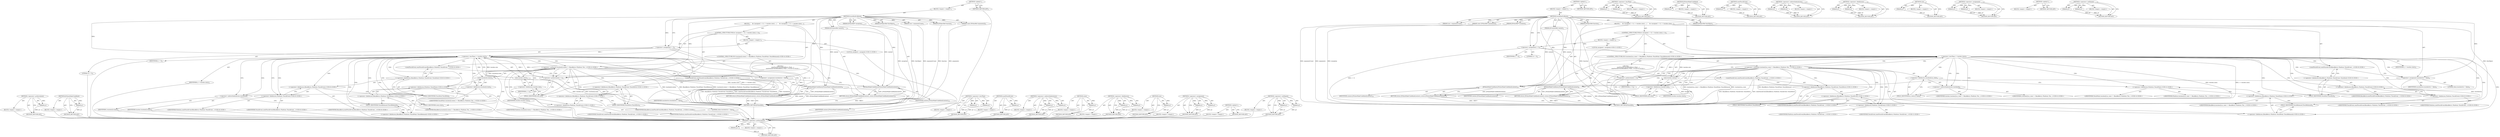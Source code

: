 digraph "&lt;operator&gt;.notEquals" {
vulnerable_128 [label=<(METHOD,&lt;operator&gt;.preIncrement)>];
vulnerable_129 [label=<(PARAM,p1)>];
vulnerable_130 [label=<(BLOCK,&lt;empty&gt;,&lt;empty&gt;)>];
vulnerable_131 [label=<(METHOD_RETURN,ANY)>];
vulnerable_6 [label=<(METHOD,&lt;global&gt;)<SUB>1</SUB>>];
vulnerable_7 [label=<(BLOCK,&lt;empty&gt;,&lt;empty&gt;)<SUB>1</SUB>>];
vulnerable_8 [label=<(METHOD,touchEndCallback)<SUB>1</SUB>>];
vulnerable_9 [label=<(PARAM,JSContextRef context)<SUB>1</SUB>>];
vulnerable_10 [label=<(PARAM,JSObjectRef function)<SUB>1</SUB>>];
vulnerable_11 [label=<(PARAM,JSObjectRef thisObject)<SUB>1</SUB>>];
vulnerable_12 [label=<(PARAM,size_t argumentCount)<SUB>1</SUB>>];
vulnerable_13 [label=<(PARAM,const JSValueRef arguments[])<SUB>1</SUB>>];
vulnerable_14 [label=<(PARAM,JSValueRef* exception)<SUB>1</SUB>>];
vulnerable_15 [label=<(BLOCK,{
     for (unsigned i = 0; i &lt; touches.size();...,{
     for (unsigned i = 0; i &lt; touches.size();...)<SUB>2</SUB>>];
vulnerable_16 [label=<(CONTROL_STRUCTURE,FOR,for (unsigned i = 0;i &lt; touches.size();++i))<SUB>3</SUB>>];
vulnerable_17 [label=<(BLOCK,&lt;empty&gt;,&lt;empty&gt;)<SUB>3</SUB>>];
vulnerable_18 [label="<(LOCAL,unsigned i: unsigned)<SUB>3</SUB>>"];
vulnerable_19 [label=<(&lt;operator&gt;.assignment,i = 0)<SUB>3</SUB>>];
vulnerable_20 [label=<(IDENTIFIER,i,i = 0)<SUB>3</SUB>>];
vulnerable_21 [label=<(LITERAL,0,i = 0)<SUB>3</SUB>>];
vulnerable_22 [label=<(&lt;operator&gt;.lessThan,i &lt; touches.size())<SUB>3</SUB>>];
vulnerable_23 [label=<(IDENTIFIER,i,i &lt; touches.size())<SUB>3</SUB>>];
vulnerable_24 [label=<(size,touches.size())<SUB>3</SUB>>];
vulnerable_25 [label=<(&lt;operator&gt;.fieldAccess,touches.size)<SUB>3</SUB>>];
vulnerable_26 [label=<(IDENTIFIER,touches,touches.size())<SUB>3</SUB>>];
vulnerable_27 [label=<(FIELD_IDENTIFIER,size,size)<SUB>3</SUB>>];
vulnerable_28 [label=<(&lt;operator&gt;.preIncrement,++i)<SUB>3</SUB>>];
vulnerable_29 [label=<(IDENTIFIER,i,++i)<SUB>3</SUB>>];
vulnerable_30 [label="<(CONTROL_STRUCTURE,IF,if (touches[i].m_state != BlackBerry::Platform::TouchPoint::TouchReleased))<SUB>4</SUB>>"];
vulnerable_31 [label="<(&lt;operator&gt;.notEquals,touches[i].m_state != BlackBerry::Platform::Tou...)<SUB>4</SUB>>"];
vulnerable_32 [label=<(&lt;operator&gt;.fieldAccess,touches[i].m_state)<SUB>4</SUB>>];
vulnerable_33 [label=<(&lt;operator&gt;.indirectIndexAccess,touches[i])<SUB>4</SUB>>];
vulnerable_34 [label="<(IDENTIFIER,touches,touches[i].m_state != BlackBerry::Platform::Tou...)<SUB>4</SUB>>"];
vulnerable_35 [label="<(IDENTIFIER,i,touches[i].m_state != BlackBerry::Platform::Tou...)<SUB>4</SUB>>"];
vulnerable_36 [label=<(FIELD_IDENTIFIER,m_state,m_state)<SUB>4</SUB>>];
vulnerable_37 [label="<(&lt;operator&gt;.fieldAccess,BlackBerry::Platform::TouchPoint::TouchReleased)<SUB>4</SUB>>"];
vulnerable_38 [label="<(&lt;operator&gt;.fieldAccess,BlackBerry::Platform::TouchPoint)<SUB>4</SUB>>"];
vulnerable_39 [label="<(IDENTIFIER,BlackBerry,touches[i].m_state != BlackBerry::Platform::Tou...)<SUB>4</SUB>>"];
vulnerable_40 [label="<(&lt;operator&gt;.fieldAccess,Platform::TouchPoint)<SUB>4</SUB>>"];
vulnerable_41 [label="<(IDENTIFIER,Platform,touches[i].m_state != BlackBerry::Platform::Tou...)<SUB>4</SUB>>"];
vulnerable_42 [label="<(IDENTIFIER,TouchPoint,touches[i].m_state != BlackBerry::Platform::Tou...)<SUB>4</SUB>>"];
vulnerable_43 [label=<(FIELD_IDENTIFIER,TouchReleased,TouchReleased)<SUB>4</SUB>>];
vulnerable_44 [label="<(BLOCK,{
             sendTouchEvent(BlackBerry::Platf...,{
             sendTouchEvent(BlackBerry::Platf...)<SUB>4</SUB>>"];
vulnerable_45 [label="<(sendTouchEvent,sendTouchEvent(BlackBerry::Platform::TouchEvent...)<SUB>5</SUB>>"];
vulnerable_46 [label="<(&lt;operator&gt;.fieldAccess,BlackBerry::Platform::TouchEvent::TouchMove)<SUB>5</SUB>>"];
vulnerable_47 [label="<(&lt;operator&gt;.fieldAccess,BlackBerry::Platform::TouchEvent)<SUB>5</SUB>>"];
vulnerable_48 [label="<(IDENTIFIER,BlackBerry,sendTouchEvent(BlackBerry::Platform::TouchEvent...)<SUB>5</SUB>>"];
vulnerable_49 [label="<(&lt;operator&gt;.fieldAccess,Platform::TouchEvent)<SUB>5</SUB>>"];
vulnerable_50 [label="<(IDENTIFIER,Platform,sendTouchEvent(BlackBerry::Platform::TouchEvent...)<SUB>5</SUB>>"];
vulnerable_51 [label="<(IDENTIFIER,TouchEvent,sendTouchEvent(BlackBerry::Platform::TouchEvent...)<SUB>5</SUB>>"];
vulnerable_52 [label=<(FIELD_IDENTIFIER,TouchMove,TouchMove)<SUB>5</SUB>>];
vulnerable_53 [label=<(RETURN,return JSValueMakeUndefined(context);,return JSValueMakeUndefined(context);)<SUB>6</SUB>>];
vulnerable_54 [label=<(JSValueMakeUndefined,JSValueMakeUndefined(context))<SUB>6</SUB>>];
vulnerable_55 [label=<(IDENTIFIER,context,JSValueMakeUndefined(context))<SUB>6</SUB>>];
vulnerable_56 [label="<(sendTouchEvent,sendTouchEvent(BlackBerry::Platform::TouchEvent...)<SUB>8</SUB>>"];
vulnerable_57 [label="<(&lt;operator&gt;.fieldAccess,BlackBerry::Platform::TouchEvent::TouchEnd)<SUB>8</SUB>>"];
vulnerable_58 [label="<(&lt;operator&gt;.fieldAccess,BlackBerry::Platform::TouchEvent)<SUB>8</SUB>>"];
vulnerable_59 [label="<(IDENTIFIER,BlackBerry,sendTouchEvent(BlackBerry::Platform::TouchEvent...)<SUB>8</SUB>>"];
vulnerable_60 [label="<(&lt;operator&gt;.fieldAccess,Platform::TouchEvent)<SUB>8</SUB>>"];
vulnerable_61 [label="<(IDENTIFIER,Platform,sendTouchEvent(BlackBerry::Platform::TouchEvent...)<SUB>8</SUB>>"];
vulnerable_62 [label="<(IDENTIFIER,TouchEvent,sendTouchEvent(BlackBerry::Platform::TouchEvent...)<SUB>8</SUB>>"];
vulnerable_63 [label=<(FIELD_IDENTIFIER,TouchEnd,TouchEnd)<SUB>8</SUB>>];
vulnerable_64 [label=<(&lt;operator&gt;.assignment,touchActive = false)<SUB>9</SUB>>];
vulnerable_65 [label=<(IDENTIFIER,touchActive,touchActive = false)<SUB>9</SUB>>];
vulnerable_66 [label=<(LITERAL,false,touchActive = false)<SUB>9</SUB>>];
vulnerable_67 [label=<(RETURN,return JSValueMakeUndefined(context);,return JSValueMakeUndefined(context);)<SUB>10</SUB>>];
vulnerable_68 [label=<(JSValueMakeUndefined,JSValueMakeUndefined(context))<SUB>10</SUB>>];
vulnerable_69 [label=<(IDENTIFIER,context,JSValueMakeUndefined(context))<SUB>10</SUB>>];
vulnerable_70 [label=<(METHOD_RETURN,JSValueRef)<SUB>1</SUB>>];
vulnerable_72 [label=<(METHOD_RETURN,ANY)<SUB>1</SUB>>];
vulnerable_114 [label=<(METHOD,&lt;operator&gt;.lessThan)>];
vulnerable_115 [label=<(PARAM,p1)>];
vulnerable_116 [label=<(PARAM,p2)>];
vulnerable_117 [label=<(BLOCK,&lt;empty&gt;,&lt;empty&gt;)>];
vulnerable_118 [label=<(METHOD_RETURN,ANY)>];
vulnerable_146 [label=<(METHOD,JSValueMakeUndefined)>];
vulnerable_147 [label=<(PARAM,p1)>];
vulnerable_148 [label=<(BLOCK,&lt;empty&gt;,&lt;empty&gt;)>];
vulnerable_149 [label=<(METHOD_RETURN,ANY)>];
vulnerable_142 [label=<(METHOD,sendTouchEvent)>];
vulnerable_143 [label=<(PARAM,p1)>];
vulnerable_144 [label=<(BLOCK,&lt;empty&gt;,&lt;empty&gt;)>];
vulnerable_145 [label=<(METHOD_RETURN,ANY)>];
vulnerable_137 [label=<(METHOD,&lt;operator&gt;.indirectIndexAccess)>];
vulnerable_138 [label=<(PARAM,p1)>];
vulnerable_139 [label=<(PARAM,p2)>];
vulnerable_140 [label=<(BLOCK,&lt;empty&gt;,&lt;empty&gt;)>];
vulnerable_141 [label=<(METHOD_RETURN,ANY)>];
vulnerable_123 [label=<(METHOD,&lt;operator&gt;.fieldAccess)>];
vulnerable_124 [label=<(PARAM,p1)>];
vulnerable_125 [label=<(PARAM,p2)>];
vulnerable_126 [label=<(BLOCK,&lt;empty&gt;,&lt;empty&gt;)>];
vulnerable_127 [label=<(METHOD_RETURN,ANY)>];
vulnerable_119 [label=<(METHOD,size)>];
vulnerable_120 [label=<(PARAM,p1)>];
vulnerable_121 [label=<(BLOCK,&lt;empty&gt;,&lt;empty&gt;)>];
vulnerable_122 [label=<(METHOD_RETURN,ANY)>];
vulnerable_109 [label=<(METHOD,&lt;operator&gt;.assignment)>];
vulnerable_110 [label=<(PARAM,p1)>];
vulnerable_111 [label=<(PARAM,p2)>];
vulnerable_112 [label=<(BLOCK,&lt;empty&gt;,&lt;empty&gt;)>];
vulnerable_113 [label=<(METHOD_RETURN,ANY)>];
vulnerable_103 [label=<(METHOD,&lt;global&gt;)<SUB>1</SUB>>];
vulnerable_104 [label=<(BLOCK,&lt;empty&gt;,&lt;empty&gt;)>];
vulnerable_105 [label=<(METHOD_RETURN,ANY)>];
vulnerable_132 [label=<(METHOD,&lt;operator&gt;.notEquals)>];
vulnerable_133 [label=<(PARAM,p1)>];
vulnerable_134 [label=<(PARAM,p2)>];
vulnerable_135 [label=<(BLOCK,&lt;empty&gt;,&lt;empty&gt;)>];
vulnerable_136 [label=<(METHOD_RETURN,ANY)>];
fixed_129 [label=<(METHOD,&lt;operator&gt;.preIncrement)>];
fixed_130 [label=<(PARAM,p1)>];
fixed_131 [label=<(BLOCK,&lt;empty&gt;,&lt;empty&gt;)>];
fixed_132 [label=<(METHOD_RETURN,ANY)>];
fixed_151 [label=<(METHOD,JSValueMakeUndefined)>];
fixed_152 [label=<(PARAM,p1)>];
fixed_153 [label=<(BLOCK,&lt;empty&gt;,&lt;empty&gt;)>];
fixed_154 [label=<(METHOD_RETURN,ANY)>];
fixed_6 [label=<(METHOD,&lt;global&gt;)<SUB>1</SUB>>];
fixed_7 [label=<(BLOCK,&lt;empty&gt;,&lt;empty&gt;)<SUB>1</SUB>>];
fixed_8 [label=<(METHOD,touchEndCallback)<SUB>1</SUB>>];
fixed_9 [label=<(PARAM,JSContextRef context)<SUB>1</SUB>>];
fixed_10 [label=<(PARAM,JSObjectRef function)<SUB>1</SUB>>];
fixed_11 [label=<(PARAM,JSObjectRef thisObject)<SUB>1</SUB>>];
fixed_12 [label=<(PARAM,size_t argumentCount)<SUB>1</SUB>>];
fixed_13 [label=<(PARAM,const JSValueRef arguments[])<SUB>1</SUB>>];
fixed_14 [label=<(PARAM,JSValueRef* exception)<SUB>1</SUB>>];
fixed_15 [label=<(BLOCK,{
     for (unsigned i = 0; i &lt; touches.size();...,{
     for (unsigned i = 0; i &lt; touches.size();...)<SUB>2</SUB>>];
fixed_16 [label=<(CONTROL_STRUCTURE,FOR,for (unsigned i = 0;i &lt; touches.size();++i))<SUB>3</SUB>>];
fixed_17 [label=<(BLOCK,&lt;empty&gt;,&lt;empty&gt;)<SUB>3</SUB>>];
fixed_18 [label="<(LOCAL,unsigned i: unsigned)<SUB>3</SUB>>"];
fixed_19 [label=<(&lt;operator&gt;.assignment,i = 0)<SUB>3</SUB>>];
fixed_20 [label=<(IDENTIFIER,i,i = 0)<SUB>3</SUB>>];
fixed_21 [label=<(LITERAL,0,i = 0)<SUB>3</SUB>>];
fixed_22 [label=<(&lt;operator&gt;.lessThan,i &lt; touches.size())<SUB>3</SUB>>];
fixed_23 [label=<(IDENTIFIER,i,i &lt; touches.size())<SUB>3</SUB>>];
fixed_24 [label=<(size,touches.size())<SUB>3</SUB>>];
fixed_25 [label=<(&lt;operator&gt;.fieldAccess,touches.size)<SUB>3</SUB>>];
fixed_26 [label=<(IDENTIFIER,touches,touches.size())<SUB>3</SUB>>];
fixed_27 [label=<(FIELD_IDENTIFIER,size,size)<SUB>3</SUB>>];
fixed_28 [label=<(&lt;operator&gt;.preIncrement,++i)<SUB>3</SUB>>];
fixed_29 [label=<(IDENTIFIER,i,++i)<SUB>3</SUB>>];
fixed_30 [label="<(CONTROL_STRUCTURE,IF,if (touches[i].state() != BlackBerry::Platform::TouchPoint::TouchReleased))<SUB>4</SUB>>"];
fixed_31 [label="<(&lt;operator&gt;.notEquals,touches[i].state() != BlackBerry::Platform::Tou...)<SUB>4</SUB>>"];
fixed_32 [label=<(state,touches[i].state())<SUB>4</SUB>>];
fixed_33 [label=<(&lt;operator&gt;.fieldAccess,touches[i].state)<SUB>4</SUB>>];
fixed_34 [label=<(&lt;operator&gt;.indirectIndexAccess,touches[i])<SUB>4</SUB>>];
fixed_35 [label=<(IDENTIFIER,touches,touches[i].state())<SUB>4</SUB>>];
fixed_36 [label=<(IDENTIFIER,i,touches[i].state())<SUB>4</SUB>>];
fixed_37 [label=<(FIELD_IDENTIFIER,state,state)<SUB>4</SUB>>];
fixed_38 [label="<(&lt;operator&gt;.fieldAccess,BlackBerry::Platform::TouchPoint::TouchReleased)<SUB>4</SUB>>"];
fixed_39 [label="<(&lt;operator&gt;.fieldAccess,BlackBerry::Platform::TouchPoint)<SUB>4</SUB>>"];
fixed_40 [label="<(IDENTIFIER,BlackBerry,touches[i].state() != BlackBerry::Platform::Tou...)<SUB>4</SUB>>"];
fixed_41 [label="<(&lt;operator&gt;.fieldAccess,Platform::TouchPoint)<SUB>4</SUB>>"];
fixed_42 [label="<(IDENTIFIER,Platform,touches[i].state() != BlackBerry::Platform::Tou...)<SUB>4</SUB>>"];
fixed_43 [label="<(IDENTIFIER,TouchPoint,touches[i].state() != BlackBerry::Platform::Tou...)<SUB>4</SUB>>"];
fixed_44 [label=<(FIELD_IDENTIFIER,TouchReleased,TouchReleased)<SUB>4</SUB>>];
fixed_45 [label="<(BLOCK,{
             sendTouchEvent(BlackBerry::Platf...,{
             sendTouchEvent(BlackBerry::Platf...)<SUB>4</SUB>>"];
fixed_46 [label="<(sendTouchEvent,sendTouchEvent(BlackBerry::Platform::TouchEvent...)<SUB>5</SUB>>"];
fixed_47 [label="<(&lt;operator&gt;.fieldAccess,BlackBerry::Platform::TouchEvent::TouchMove)<SUB>5</SUB>>"];
fixed_48 [label="<(&lt;operator&gt;.fieldAccess,BlackBerry::Platform::TouchEvent)<SUB>5</SUB>>"];
fixed_49 [label="<(IDENTIFIER,BlackBerry,sendTouchEvent(BlackBerry::Platform::TouchEvent...)<SUB>5</SUB>>"];
fixed_50 [label="<(&lt;operator&gt;.fieldAccess,Platform::TouchEvent)<SUB>5</SUB>>"];
fixed_51 [label="<(IDENTIFIER,Platform,sendTouchEvent(BlackBerry::Platform::TouchEvent...)<SUB>5</SUB>>"];
fixed_52 [label="<(IDENTIFIER,TouchEvent,sendTouchEvent(BlackBerry::Platform::TouchEvent...)<SUB>5</SUB>>"];
fixed_53 [label=<(FIELD_IDENTIFIER,TouchMove,TouchMove)<SUB>5</SUB>>];
fixed_54 [label=<(RETURN,return JSValueMakeUndefined(context);,return JSValueMakeUndefined(context);)<SUB>6</SUB>>];
fixed_55 [label=<(JSValueMakeUndefined,JSValueMakeUndefined(context))<SUB>6</SUB>>];
fixed_56 [label=<(IDENTIFIER,context,JSValueMakeUndefined(context))<SUB>6</SUB>>];
fixed_57 [label="<(sendTouchEvent,sendTouchEvent(BlackBerry::Platform::TouchEvent...)<SUB>8</SUB>>"];
fixed_58 [label="<(&lt;operator&gt;.fieldAccess,BlackBerry::Platform::TouchEvent::TouchEnd)<SUB>8</SUB>>"];
fixed_59 [label="<(&lt;operator&gt;.fieldAccess,BlackBerry::Platform::TouchEvent)<SUB>8</SUB>>"];
fixed_60 [label="<(IDENTIFIER,BlackBerry,sendTouchEvent(BlackBerry::Platform::TouchEvent...)<SUB>8</SUB>>"];
fixed_61 [label="<(&lt;operator&gt;.fieldAccess,Platform::TouchEvent)<SUB>8</SUB>>"];
fixed_62 [label="<(IDENTIFIER,Platform,sendTouchEvent(BlackBerry::Platform::TouchEvent...)<SUB>8</SUB>>"];
fixed_63 [label="<(IDENTIFIER,TouchEvent,sendTouchEvent(BlackBerry::Platform::TouchEvent...)<SUB>8</SUB>>"];
fixed_64 [label=<(FIELD_IDENTIFIER,TouchEnd,TouchEnd)<SUB>8</SUB>>];
fixed_65 [label=<(&lt;operator&gt;.assignment,touchActive = false)<SUB>9</SUB>>];
fixed_66 [label=<(IDENTIFIER,touchActive,touchActive = false)<SUB>9</SUB>>];
fixed_67 [label=<(LITERAL,false,touchActive = false)<SUB>9</SUB>>];
fixed_68 [label=<(RETURN,return JSValueMakeUndefined(context);,return JSValueMakeUndefined(context);)<SUB>10</SUB>>];
fixed_69 [label=<(JSValueMakeUndefined,JSValueMakeUndefined(context))<SUB>10</SUB>>];
fixed_70 [label=<(IDENTIFIER,context,JSValueMakeUndefined(context))<SUB>10</SUB>>];
fixed_71 [label=<(METHOD_RETURN,JSValueRef)<SUB>1</SUB>>];
fixed_73 [label=<(METHOD_RETURN,ANY)<SUB>1</SUB>>];
fixed_115 [label=<(METHOD,&lt;operator&gt;.lessThan)>];
fixed_116 [label=<(PARAM,p1)>];
fixed_117 [label=<(PARAM,p2)>];
fixed_118 [label=<(BLOCK,&lt;empty&gt;,&lt;empty&gt;)>];
fixed_119 [label=<(METHOD_RETURN,ANY)>];
fixed_147 [label=<(METHOD,sendTouchEvent)>];
fixed_148 [label=<(PARAM,p1)>];
fixed_149 [label=<(BLOCK,&lt;empty&gt;,&lt;empty&gt;)>];
fixed_150 [label=<(METHOD_RETURN,ANY)>];
fixed_142 [label=<(METHOD,&lt;operator&gt;.indirectIndexAccess)>];
fixed_143 [label=<(PARAM,p1)>];
fixed_144 [label=<(PARAM,p2)>];
fixed_145 [label=<(BLOCK,&lt;empty&gt;,&lt;empty&gt;)>];
fixed_146 [label=<(METHOD_RETURN,ANY)>];
fixed_138 [label=<(METHOD,state)>];
fixed_139 [label=<(PARAM,p1)>];
fixed_140 [label=<(BLOCK,&lt;empty&gt;,&lt;empty&gt;)>];
fixed_141 [label=<(METHOD_RETURN,ANY)>];
fixed_124 [label=<(METHOD,&lt;operator&gt;.fieldAccess)>];
fixed_125 [label=<(PARAM,p1)>];
fixed_126 [label=<(PARAM,p2)>];
fixed_127 [label=<(BLOCK,&lt;empty&gt;,&lt;empty&gt;)>];
fixed_128 [label=<(METHOD_RETURN,ANY)>];
fixed_120 [label=<(METHOD,size)>];
fixed_121 [label=<(PARAM,p1)>];
fixed_122 [label=<(BLOCK,&lt;empty&gt;,&lt;empty&gt;)>];
fixed_123 [label=<(METHOD_RETURN,ANY)>];
fixed_110 [label=<(METHOD,&lt;operator&gt;.assignment)>];
fixed_111 [label=<(PARAM,p1)>];
fixed_112 [label=<(PARAM,p2)>];
fixed_113 [label=<(BLOCK,&lt;empty&gt;,&lt;empty&gt;)>];
fixed_114 [label=<(METHOD_RETURN,ANY)>];
fixed_104 [label=<(METHOD,&lt;global&gt;)<SUB>1</SUB>>];
fixed_105 [label=<(BLOCK,&lt;empty&gt;,&lt;empty&gt;)>];
fixed_106 [label=<(METHOD_RETURN,ANY)>];
fixed_133 [label=<(METHOD,&lt;operator&gt;.notEquals)>];
fixed_134 [label=<(PARAM,p1)>];
fixed_135 [label=<(PARAM,p2)>];
fixed_136 [label=<(BLOCK,&lt;empty&gt;,&lt;empty&gt;)>];
fixed_137 [label=<(METHOD_RETURN,ANY)>];
vulnerable_128 -> vulnerable_129  [key=0, label="AST: "];
vulnerable_128 -> vulnerable_129  [key=1, label="DDG: "];
vulnerable_128 -> vulnerable_130  [key=0, label="AST: "];
vulnerable_128 -> vulnerable_131  [key=0, label="AST: "];
vulnerable_128 -> vulnerable_131  [key=1, label="CFG: "];
vulnerable_129 -> vulnerable_131  [key=0, label="DDG: p1"];
vulnerable_6 -> vulnerable_7  [key=0, label="AST: "];
vulnerable_6 -> vulnerable_72  [key=0, label="AST: "];
vulnerable_6 -> vulnerable_72  [key=1, label="CFG: "];
vulnerable_7 -> vulnerable_8  [key=0, label="AST: "];
vulnerable_8 -> vulnerable_9  [key=0, label="AST: "];
vulnerable_8 -> vulnerable_9  [key=1, label="DDG: "];
vulnerable_8 -> vulnerable_10  [key=0, label="AST: "];
vulnerable_8 -> vulnerable_10  [key=1, label="DDG: "];
vulnerable_8 -> vulnerable_11  [key=0, label="AST: "];
vulnerable_8 -> vulnerable_11  [key=1, label="DDG: "];
vulnerable_8 -> vulnerable_12  [key=0, label="AST: "];
vulnerable_8 -> vulnerable_12  [key=1, label="DDG: "];
vulnerable_8 -> vulnerable_13  [key=0, label="AST: "];
vulnerable_8 -> vulnerable_13  [key=1, label="DDG: "];
vulnerable_8 -> vulnerable_14  [key=0, label="AST: "];
vulnerable_8 -> vulnerable_14  [key=1, label="DDG: "];
vulnerable_8 -> vulnerable_15  [key=0, label="AST: "];
vulnerable_8 -> vulnerable_70  [key=0, label="AST: "];
vulnerable_8 -> vulnerable_19  [key=0, label="CFG: "];
vulnerable_8 -> vulnerable_19  [key=1, label="DDG: "];
vulnerable_8 -> vulnerable_64  [key=0, label="DDG: "];
vulnerable_8 -> vulnerable_22  [key=0, label="DDG: "];
vulnerable_8 -> vulnerable_28  [key=0, label="DDG: "];
vulnerable_8 -> vulnerable_68  [key=0, label="DDG: "];
vulnerable_8 -> vulnerable_54  [key=0, label="DDG: "];
vulnerable_9 -> vulnerable_68  [key=0, label="DDG: context"];
vulnerable_9 -> vulnerable_54  [key=0, label="DDG: context"];
vulnerable_10 -> vulnerable_70  [key=0, label="DDG: function"];
vulnerable_11 -> vulnerable_70  [key=0, label="DDG: thisObject"];
vulnerable_12 -> vulnerable_70  [key=0, label="DDG: argumentCount"];
vulnerable_13 -> vulnerable_70  [key=0, label="DDG: arguments"];
vulnerable_14 -> vulnerable_70  [key=0, label="DDG: exception"];
vulnerable_15 -> vulnerable_16  [key=0, label="AST: "];
vulnerable_15 -> vulnerable_56  [key=0, label="AST: "];
vulnerable_15 -> vulnerable_64  [key=0, label="AST: "];
vulnerable_15 -> vulnerable_67  [key=0, label="AST: "];
vulnerable_16 -> vulnerable_17  [key=0, label="AST: "];
vulnerable_16 -> vulnerable_22  [key=0, label="AST: "];
vulnerable_16 -> vulnerable_28  [key=0, label="AST: "];
vulnerable_16 -> vulnerable_30  [key=0, label="AST: "];
vulnerable_17 -> vulnerable_18  [key=0, label="AST: "];
vulnerable_17 -> vulnerable_19  [key=0, label="AST: "];
vulnerable_19 -> vulnerable_20  [key=0, label="AST: "];
vulnerable_19 -> vulnerable_21  [key=0, label="AST: "];
vulnerable_19 -> vulnerable_27  [key=0, label="CFG: "];
vulnerable_19 -> vulnerable_70  [key=0, label="DDG: i = 0"];
vulnerable_19 -> vulnerable_22  [key=0, label="DDG: i"];
vulnerable_22 -> vulnerable_23  [key=0, label="AST: "];
vulnerable_22 -> vulnerable_24  [key=0, label="AST: "];
vulnerable_22 -> vulnerable_33  [key=0, label="CFG: "];
vulnerable_22 -> vulnerable_33  [key=1, label="CDG: "];
vulnerable_22 -> vulnerable_60  [key=0, label="CFG: "];
vulnerable_22 -> vulnerable_60  [key=1, label="CDG: "];
vulnerable_22 -> vulnerable_70  [key=0, label="DDG: i"];
vulnerable_22 -> vulnerable_70  [key=1, label="DDG: touches.size()"];
vulnerable_22 -> vulnerable_70  [key=2, label="DDG: i &lt; touches.size()"];
vulnerable_22 -> vulnerable_28  [key=0, label="DDG: i"];
vulnerable_22 -> vulnerable_32  [key=0, label="CDG: "];
vulnerable_22 -> vulnerable_58  [key=0, label="CDG: "];
vulnerable_22 -> vulnerable_68  [key=0, label="CDG: "];
vulnerable_22 -> vulnerable_64  [key=0, label="CDG: "];
vulnerable_22 -> vulnerable_57  [key=0, label="CDG: "];
vulnerable_22 -> vulnerable_36  [key=0, label="CDG: "];
vulnerable_22 -> vulnerable_37  [key=0, label="CDG: "];
vulnerable_22 -> vulnerable_38  [key=0, label="CDG: "];
vulnerable_22 -> vulnerable_56  [key=0, label="CDG: "];
vulnerable_22 -> vulnerable_67  [key=0, label="CDG: "];
vulnerable_22 -> vulnerable_63  [key=0, label="CDG: "];
vulnerable_22 -> vulnerable_40  [key=0, label="CDG: "];
vulnerable_22 -> vulnerable_31  [key=0, label="CDG: "];
vulnerable_22 -> vulnerable_43  [key=0, label="CDG: "];
vulnerable_24 -> vulnerable_25  [key=0, label="AST: "];
vulnerable_24 -> vulnerable_22  [key=0, label="CFG: "];
vulnerable_24 -> vulnerable_22  [key=1, label="DDG: touches.size"];
vulnerable_24 -> vulnerable_70  [key=0, label="DDG: touches.size"];
vulnerable_25 -> vulnerable_26  [key=0, label="AST: "];
vulnerable_25 -> vulnerable_27  [key=0, label="AST: "];
vulnerable_25 -> vulnerable_24  [key=0, label="CFG: "];
vulnerable_27 -> vulnerable_25  [key=0, label="CFG: "];
vulnerable_28 -> vulnerable_29  [key=0, label="AST: "];
vulnerable_28 -> vulnerable_27  [key=0, label="CFG: "];
vulnerable_28 -> vulnerable_70  [key=0, label="DDG: ++i"];
vulnerable_28 -> vulnerable_22  [key=0, label="DDG: i"];
vulnerable_30 -> vulnerable_31  [key=0, label="AST: "];
vulnerable_30 -> vulnerable_44  [key=0, label="AST: "];
vulnerable_31 -> vulnerable_32  [key=0, label="AST: "];
vulnerable_31 -> vulnerable_37  [key=0, label="AST: "];
vulnerable_31 -> vulnerable_49  [key=0, label="CFG: "];
vulnerable_31 -> vulnerable_49  [key=1, label="CDG: "];
vulnerable_31 -> vulnerable_28  [key=0, label="CFG: "];
vulnerable_31 -> vulnerable_28  [key=1, label="CDG: "];
vulnerable_31 -> vulnerable_70  [key=0, label="DDG: touches[i].m_state"];
vulnerable_31 -> vulnerable_70  [key=1, label="DDG: BlackBerry::Platform::TouchPoint::TouchReleased"];
vulnerable_31 -> vulnerable_70  [key=2, label="DDG: touches[i].m_state != BlackBerry::Platform::TouchPoint::TouchReleased"];
vulnerable_31 -> vulnerable_24  [key=0, label="CDG: "];
vulnerable_31 -> vulnerable_47  [key=0, label="CDG: "];
vulnerable_31 -> vulnerable_52  [key=0, label="CDG: "];
vulnerable_31 -> vulnerable_46  [key=0, label="CDG: "];
vulnerable_31 -> vulnerable_53  [key=0, label="CDG: "];
vulnerable_31 -> vulnerable_25  [key=0, label="CDG: "];
vulnerable_31 -> vulnerable_22  [key=0, label="CDG: "];
vulnerable_31 -> vulnerable_45  [key=0, label="CDG: "];
vulnerable_31 -> vulnerable_27  [key=0, label="CDG: "];
vulnerable_31 -> vulnerable_54  [key=0, label="CDG: "];
vulnerable_32 -> vulnerable_33  [key=0, label="AST: "];
vulnerable_32 -> vulnerable_36  [key=0, label="AST: "];
vulnerable_32 -> vulnerable_40  [key=0, label="CFG: "];
vulnerable_33 -> vulnerable_34  [key=0, label="AST: "];
vulnerable_33 -> vulnerable_35  [key=0, label="AST: "];
vulnerable_33 -> vulnerable_36  [key=0, label="CFG: "];
vulnerable_36 -> vulnerable_32  [key=0, label="CFG: "];
vulnerable_37 -> vulnerable_38  [key=0, label="AST: "];
vulnerable_37 -> vulnerable_43  [key=0, label="AST: "];
vulnerable_37 -> vulnerable_31  [key=0, label="CFG: "];
vulnerable_38 -> vulnerable_39  [key=0, label="AST: "];
vulnerable_38 -> vulnerable_40  [key=0, label="AST: "];
vulnerable_38 -> vulnerable_43  [key=0, label="CFG: "];
vulnerable_40 -> vulnerable_41  [key=0, label="AST: "];
vulnerable_40 -> vulnerable_42  [key=0, label="AST: "];
vulnerable_40 -> vulnerable_38  [key=0, label="CFG: "];
vulnerable_43 -> vulnerable_37  [key=0, label="CFG: "];
vulnerable_44 -> vulnerable_45  [key=0, label="AST: "];
vulnerable_44 -> vulnerable_53  [key=0, label="AST: "];
vulnerable_45 -> vulnerable_46  [key=0, label="AST: "];
vulnerable_45 -> vulnerable_54  [key=0, label="CFG: "];
vulnerable_45 -> vulnerable_70  [key=0, label="DDG: BlackBerry::Platform::TouchEvent::TouchMove"];
vulnerable_45 -> vulnerable_70  [key=1, label="DDG: sendTouchEvent(BlackBerry::Platform::TouchEvent::TouchMove)"];
vulnerable_46 -> vulnerable_47  [key=0, label="AST: "];
vulnerable_46 -> vulnerable_52  [key=0, label="AST: "];
vulnerable_46 -> vulnerable_45  [key=0, label="CFG: "];
vulnerable_47 -> vulnerable_48  [key=0, label="AST: "];
vulnerable_47 -> vulnerable_49  [key=0, label="AST: "];
vulnerable_47 -> vulnerable_52  [key=0, label="CFG: "];
vulnerable_49 -> vulnerable_50  [key=0, label="AST: "];
vulnerable_49 -> vulnerable_51  [key=0, label="AST: "];
vulnerable_49 -> vulnerable_47  [key=0, label="CFG: "];
vulnerable_52 -> vulnerable_46  [key=0, label="CFG: "];
vulnerable_53 -> vulnerable_54  [key=0, label="AST: "];
vulnerable_53 -> vulnerable_70  [key=0, label="CFG: "];
vulnerable_53 -> vulnerable_70  [key=1, label="DDG: &lt;RET&gt;"];
vulnerable_54 -> vulnerable_55  [key=0, label="AST: "];
vulnerable_54 -> vulnerable_53  [key=0, label="CFG: "];
vulnerable_54 -> vulnerable_53  [key=1, label="DDG: JSValueMakeUndefined(context)"];
vulnerable_54 -> vulnerable_70  [key=0, label="DDG: context"];
vulnerable_54 -> vulnerable_70  [key=1, label="DDG: JSValueMakeUndefined(context)"];
vulnerable_56 -> vulnerable_57  [key=0, label="AST: "];
vulnerable_56 -> vulnerable_64  [key=0, label="CFG: "];
vulnerable_57 -> vulnerable_58  [key=0, label="AST: "];
vulnerable_57 -> vulnerable_63  [key=0, label="AST: "];
vulnerable_57 -> vulnerable_56  [key=0, label="CFG: "];
vulnerable_58 -> vulnerable_59  [key=0, label="AST: "];
vulnerable_58 -> vulnerable_60  [key=0, label="AST: "];
vulnerable_58 -> vulnerable_63  [key=0, label="CFG: "];
vulnerable_60 -> vulnerable_61  [key=0, label="AST: "];
vulnerable_60 -> vulnerable_62  [key=0, label="AST: "];
vulnerable_60 -> vulnerable_58  [key=0, label="CFG: "];
vulnerable_63 -> vulnerable_57  [key=0, label="CFG: "];
vulnerable_64 -> vulnerable_65  [key=0, label="AST: "];
vulnerable_64 -> vulnerable_66  [key=0, label="AST: "];
vulnerable_64 -> vulnerable_68  [key=0, label="CFG: "];
vulnerable_64 -> vulnerable_70  [key=0, label="DDG: touchActive"];
vulnerable_67 -> vulnerable_68  [key=0, label="AST: "];
vulnerable_67 -> vulnerable_70  [key=0, label="CFG: "];
vulnerable_67 -> vulnerable_70  [key=1, label="DDG: &lt;RET&gt;"];
vulnerable_68 -> vulnerable_69  [key=0, label="AST: "];
vulnerable_68 -> vulnerable_67  [key=0, label="CFG: "];
vulnerable_68 -> vulnerable_67  [key=1, label="DDG: JSValueMakeUndefined(context)"];
vulnerable_114 -> vulnerable_115  [key=0, label="AST: "];
vulnerable_114 -> vulnerable_115  [key=1, label="DDG: "];
vulnerable_114 -> vulnerable_117  [key=0, label="AST: "];
vulnerable_114 -> vulnerable_116  [key=0, label="AST: "];
vulnerable_114 -> vulnerable_116  [key=1, label="DDG: "];
vulnerable_114 -> vulnerable_118  [key=0, label="AST: "];
vulnerable_114 -> vulnerable_118  [key=1, label="CFG: "];
vulnerable_115 -> vulnerable_118  [key=0, label="DDG: p1"];
vulnerable_116 -> vulnerable_118  [key=0, label="DDG: p2"];
vulnerable_146 -> vulnerable_147  [key=0, label="AST: "];
vulnerable_146 -> vulnerable_147  [key=1, label="DDG: "];
vulnerable_146 -> vulnerable_148  [key=0, label="AST: "];
vulnerable_146 -> vulnerable_149  [key=0, label="AST: "];
vulnerable_146 -> vulnerable_149  [key=1, label="CFG: "];
vulnerable_147 -> vulnerable_149  [key=0, label="DDG: p1"];
vulnerable_142 -> vulnerable_143  [key=0, label="AST: "];
vulnerable_142 -> vulnerable_143  [key=1, label="DDG: "];
vulnerable_142 -> vulnerable_144  [key=0, label="AST: "];
vulnerable_142 -> vulnerable_145  [key=0, label="AST: "];
vulnerable_142 -> vulnerable_145  [key=1, label="CFG: "];
vulnerable_143 -> vulnerable_145  [key=0, label="DDG: p1"];
vulnerable_137 -> vulnerable_138  [key=0, label="AST: "];
vulnerable_137 -> vulnerable_138  [key=1, label="DDG: "];
vulnerable_137 -> vulnerable_140  [key=0, label="AST: "];
vulnerable_137 -> vulnerable_139  [key=0, label="AST: "];
vulnerable_137 -> vulnerable_139  [key=1, label="DDG: "];
vulnerable_137 -> vulnerable_141  [key=0, label="AST: "];
vulnerable_137 -> vulnerable_141  [key=1, label="CFG: "];
vulnerable_138 -> vulnerable_141  [key=0, label="DDG: p1"];
vulnerable_139 -> vulnerable_141  [key=0, label="DDG: p2"];
vulnerable_123 -> vulnerable_124  [key=0, label="AST: "];
vulnerable_123 -> vulnerable_124  [key=1, label="DDG: "];
vulnerable_123 -> vulnerable_126  [key=0, label="AST: "];
vulnerable_123 -> vulnerable_125  [key=0, label="AST: "];
vulnerable_123 -> vulnerable_125  [key=1, label="DDG: "];
vulnerable_123 -> vulnerable_127  [key=0, label="AST: "];
vulnerable_123 -> vulnerable_127  [key=1, label="CFG: "];
vulnerable_124 -> vulnerable_127  [key=0, label="DDG: p1"];
vulnerable_125 -> vulnerable_127  [key=0, label="DDG: p2"];
vulnerable_119 -> vulnerable_120  [key=0, label="AST: "];
vulnerable_119 -> vulnerable_120  [key=1, label="DDG: "];
vulnerable_119 -> vulnerable_121  [key=0, label="AST: "];
vulnerable_119 -> vulnerable_122  [key=0, label="AST: "];
vulnerable_119 -> vulnerable_122  [key=1, label="CFG: "];
vulnerable_120 -> vulnerable_122  [key=0, label="DDG: p1"];
vulnerable_109 -> vulnerable_110  [key=0, label="AST: "];
vulnerable_109 -> vulnerable_110  [key=1, label="DDG: "];
vulnerable_109 -> vulnerable_112  [key=0, label="AST: "];
vulnerable_109 -> vulnerable_111  [key=0, label="AST: "];
vulnerable_109 -> vulnerable_111  [key=1, label="DDG: "];
vulnerable_109 -> vulnerable_113  [key=0, label="AST: "];
vulnerable_109 -> vulnerable_113  [key=1, label="CFG: "];
vulnerable_110 -> vulnerable_113  [key=0, label="DDG: p1"];
vulnerable_111 -> vulnerable_113  [key=0, label="DDG: p2"];
vulnerable_103 -> vulnerable_104  [key=0, label="AST: "];
vulnerable_103 -> vulnerable_105  [key=0, label="AST: "];
vulnerable_103 -> vulnerable_105  [key=1, label="CFG: "];
vulnerable_132 -> vulnerable_133  [key=0, label="AST: "];
vulnerable_132 -> vulnerable_133  [key=1, label="DDG: "];
vulnerable_132 -> vulnerable_135  [key=0, label="AST: "];
vulnerable_132 -> vulnerable_134  [key=0, label="AST: "];
vulnerable_132 -> vulnerable_134  [key=1, label="DDG: "];
vulnerable_132 -> vulnerable_136  [key=0, label="AST: "];
vulnerable_132 -> vulnerable_136  [key=1, label="CFG: "];
vulnerable_133 -> vulnerable_136  [key=0, label="DDG: p1"];
vulnerable_134 -> vulnerable_136  [key=0, label="DDG: p2"];
fixed_129 -> fixed_130  [key=0, label="AST: "];
fixed_129 -> fixed_130  [key=1, label="DDG: "];
fixed_129 -> fixed_131  [key=0, label="AST: "];
fixed_129 -> fixed_132  [key=0, label="AST: "];
fixed_129 -> fixed_132  [key=1, label="CFG: "];
fixed_130 -> fixed_132  [key=0, label="DDG: p1"];
fixed_131 -> vulnerable_128  [key=0];
fixed_132 -> vulnerable_128  [key=0];
fixed_151 -> fixed_152  [key=0, label="AST: "];
fixed_151 -> fixed_152  [key=1, label="DDG: "];
fixed_151 -> fixed_153  [key=0, label="AST: "];
fixed_151 -> fixed_154  [key=0, label="AST: "];
fixed_151 -> fixed_154  [key=1, label="CFG: "];
fixed_152 -> fixed_154  [key=0, label="DDG: p1"];
fixed_153 -> vulnerable_128  [key=0];
fixed_154 -> vulnerable_128  [key=0];
fixed_6 -> fixed_7  [key=0, label="AST: "];
fixed_6 -> fixed_73  [key=0, label="AST: "];
fixed_6 -> fixed_73  [key=1, label="CFG: "];
fixed_7 -> fixed_8  [key=0, label="AST: "];
fixed_8 -> fixed_9  [key=0, label="AST: "];
fixed_8 -> fixed_9  [key=1, label="DDG: "];
fixed_8 -> fixed_10  [key=0, label="AST: "];
fixed_8 -> fixed_10  [key=1, label="DDG: "];
fixed_8 -> fixed_11  [key=0, label="AST: "];
fixed_8 -> fixed_11  [key=1, label="DDG: "];
fixed_8 -> fixed_12  [key=0, label="AST: "];
fixed_8 -> fixed_12  [key=1, label="DDG: "];
fixed_8 -> fixed_13  [key=0, label="AST: "];
fixed_8 -> fixed_13  [key=1, label="DDG: "];
fixed_8 -> fixed_14  [key=0, label="AST: "];
fixed_8 -> fixed_14  [key=1, label="DDG: "];
fixed_8 -> fixed_15  [key=0, label="AST: "];
fixed_8 -> fixed_71  [key=0, label="AST: "];
fixed_8 -> fixed_19  [key=0, label="CFG: "];
fixed_8 -> fixed_19  [key=1, label="DDG: "];
fixed_8 -> fixed_65  [key=0, label="DDG: "];
fixed_8 -> fixed_22  [key=0, label="DDG: "];
fixed_8 -> fixed_28  [key=0, label="DDG: "];
fixed_8 -> fixed_69  [key=0, label="DDG: "];
fixed_8 -> fixed_55  [key=0, label="DDG: "];
fixed_9 -> fixed_69  [key=0, label="DDG: context"];
fixed_9 -> fixed_55  [key=0, label="DDG: context"];
fixed_10 -> fixed_71  [key=0, label="DDG: function"];
fixed_11 -> fixed_71  [key=0, label="DDG: thisObject"];
fixed_12 -> fixed_71  [key=0, label="DDG: argumentCount"];
fixed_13 -> fixed_71  [key=0, label="DDG: arguments"];
fixed_14 -> fixed_71  [key=0, label="DDG: exception"];
fixed_15 -> fixed_16  [key=0, label="AST: "];
fixed_15 -> fixed_57  [key=0, label="AST: "];
fixed_15 -> fixed_65  [key=0, label="AST: "];
fixed_15 -> fixed_68  [key=0, label="AST: "];
fixed_16 -> fixed_17  [key=0, label="AST: "];
fixed_16 -> fixed_22  [key=0, label="AST: "];
fixed_16 -> fixed_28  [key=0, label="AST: "];
fixed_16 -> fixed_30  [key=0, label="AST: "];
fixed_17 -> fixed_18  [key=0, label="AST: "];
fixed_17 -> fixed_19  [key=0, label="AST: "];
fixed_18 -> vulnerable_128  [key=0];
fixed_19 -> fixed_20  [key=0, label="AST: "];
fixed_19 -> fixed_21  [key=0, label="AST: "];
fixed_19 -> fixed_27  [key=0, label="CFG: "];
fixed_19 -> fixed_71  [key=0, label="DDG: i = 0"];
fixed_19 -> fixed_22  [key=0, label="DDG: i"];
fixed_20 -> vulnerable_128  [key=0];
fixed_21 -> vulnerable_128  [key=0];
fixed_22 -> fixed_23  [key=0, label="AST: "];
fixed_22 -> fixed_24  [key=0, label="AST: "];
fixed_22 -> fixed_34  [key=0, label="CFG: "];
fixed_22 -> fixed_34  [key=1, label="CDG: "];
fixed_22 -> fixed_61  [key=0, label="CFG: "];
fixed_22 -> fixed_61  [key=1, label="CDG: "];
fixed_22 -> fixed_71  [key=0, label="DDG: i"];
fixed_22 -> fixed_71  [key=1, label="DDG: touches.size()"];
fixed_22 -> fixed_71  [key=2, label="DDG: i &lt; touches.size()"];
fixed_22 -> fixed_28  [key=0, label="DDG: i"];
fixed_22 -> fixed_32  [key=0, label="CDG: "];
fixed_22 -> fixed_58  [key=0, label="CDG: "];
fixed_22 -> fixed_68  [key=0, label="CDG: "];
fixed_22 -> fixed_33  [key=0, label="CDG: "];
fixed_22 -> fixed_64  [key=0, label="CDG: "];
fixed_22 -> fixed_57  [key=0, label="CDG: "];
fixed_22 -> fixed_37  [key=0, label="CDG: "];
fixed_22 -> fixed_38  [key=0, label="CDG: "];
fixed_22 -> fixed_69  [key=0, label="CDG: "];
fixed_22 -> fixed_41  [key=0, label="CDG: "];
fixed_22 -> fixed_65  [key=0, label="CDG: "];
fixed_22 -> fixed_59  [key=0, label="CDG: "];
fixed_22 -> fixed_44  [key=0, label="CDG: "];
fixed_22 -> fixed_39  [key=0, label="CDG: "];
fixed_22 -> fixed_31  [key=0, label="CDG: "];
fixed_23 -> vulnerable_128  [key=0];
fixed_24 -> fixed_25  [key=0, label="AST: "];
fixed_24 -> fixed_22  [key=0, label="CFG: "];
fixed_24 -> fixed_22  [key=1, label="DDG: touches.size"];
fixed_24 -> fixed_71  [key=0, label="DDG: touches.size"];
fixed_25 -> fixed_26  [key=0, label="AST: "];
fixed_25 -> fixed_27  [key=0, label="AST: "];
fixed_25 -> fixed_24  [key=0, label="CFG: "];
fixed_26 -> vulnerable_128  [key=0];
fixed_27 -> fixed_25  [key=0, label="CFG: "];
fixed_28 -> fixed_29  [key=0, label="AST: "];
fixed_28 -> fixed_27  [key=0, label="CFG: "];
fixed_28 -> fixed_71  [key=0, label="DDG: ++i"];
fixed_28 -> fixed_22  [key=0, label="DDG: i"];
fixed_29 -> vulnerable_128  [key=0];
fixed_30 -> fixed_31  [key=0, label="AST: "];
fixed_30 -> fixed_45  [key=0, label="AST: "];
fixed_31 -> fixed_32  [key=0, label="AST: "];
fixed_31 -> fixed_38  [key=0, label="AST: "];
fixed_31 -> fixed_50  [key=0, label="CFG: "];
fixed_31 -> fixed_50  [key=1, label="CDG: "];
fixed_31 -> fixed_28  [key=0, label="CFG: "];
fixed_31 -> fixed_28  [key=1, label="CDG: "];
fixed_31 -> fixed_71  [key=0, label="DDG: touches[i].state()"];
fixed_31 -> fixed_71  [key=1, label="DDG: BlackBerry::Platform::TouchPoint::TouchReleased"];
fixed_31 -> fixed_71  [key=2, label="DDG: touches[i].state() != BlackBerry::Platform::TouchPoint::TouchReleased"];
fixed_31 -> fixed_24  [key=0, label="CDG: "];
fixed_31 -> fixed_47  [key=0, label="CDG: "];
fixed_31 -> fixed_48  [key=0, label="CDG: "];
fixed_31 -> fixed_46  [key=0, label="CDG: "];
fixed_31 -> fixed_53  [key=0, label="CDG: "];
fixed_31 -> fixed_25  [key=0, label="CDG: "];
fixed_31 -> fixed_22  [key=0, label="CDG: "];
fixed_31 -> fixed_27  [key=0, label="CDG: "];
fixed_31 -> fixed_55  [key=0, label="CDG: "];
fixed_31 -> fixed_54  [key=0, label="CDG: "];
fixed_32 -> fixed_33  [key=0, label="AST: "];
fixed_32 -> fixed_41  [key=0, label="CFG: "];
fixed_32 -> fixed_71  [key=0, label="DDG: touches[i].state"];
fixed_32 -> fixed_31  [key=0, label="DDG: touches[i].state"];
fixed_33 -> fixed_34  [key=0, label="AST: "];
fixed_33 -> fixed_37  [key=0, label="AST: "];
fixed_33 -> fixed_32  [key=0, label="CFG: "];
fixed_34 -> fixed_35  [key=0, label="AST: "];
fixed_34 -> fixed_36  [key=0, label="AST: "];
fixed_34 -> fixed_37  [key=0, label="CFG: "];
fixed_35 -> vulnerable_128  [key=0];
fixed_36 -> vulnerable_128  [key=0];
fixed_37 -> fixed_33  [key=0, label="CFG: "];
fixed_38 -> fixed_39  [key=0, label="AST: "];
fixed_38 -> fixed_44  [key=0, label="AST: "];
fixed_38 -> fixed_31  [key=0, label="CFG: "];
fixed_39 -> fixed_40  [key=0, label="AST: "];
fixed_39 -> fixed_41  [key=0, label="AST: "];
fixed_39 -> fixed_44  [key=0, label="CFG: "];
fixed_40 -> vulnerable_128  [key=0];
fixed_41 -> fixed_42  [key=0, label="AST: "];
fixed_41 -> fixed_43  [key=0, label="AST: "];
fixed_41 -> fixed_39  [key=0, label="CFG: "];
fixed_42 -> vulnerable_128  [key=0];
fixed_43 -> vulnerable_128  [key=0];
fixed_44 -> fixed_38  [key=0, label="CFG: "];
fixed_45 -> fixed_46  [key=0, label="AST: "];
fixed_45 -> fixed_54  [key=0, label="AST: "];
fixed_46 -> fixed_47  [key=0, label="AST: "];
fixed_46 -> fixed_55  [key=0, label="CFG: "];
fixed_46 -> fixed_71  [key=0, label="DDG: BlackBerry::Platform::TouchEvent::TouchMove"];
fixed_46 -> fixed_71  [key=1, label="DDG: sendTouchEvent(BlackBerry::Platform::TouchEvent::TouchMove)"];
fixed_47 -> fixed_48  [key=0, label="AST: "];
fixed_47 -> fixed_53  [key=0, label="AST: "];
fixed_47 -> fixed_46  [key=0, label="CFG: "];
fixed_48 -> fixed_49  [key=0, label="AST: "];
fixed_48 -> fixed_50  [key=0, label="AST: "];
fixed_48 -> fixed_53  [key=0, label="CFG: "];
fixed_49 -> vulnerable_128  [key=0];
fixed_50 -> fixed_51  [key=0, label="AST: "];
fixed_50 -> fixed_52  [key=0, label="AST: "];
fixed_50 -> fixed_48  [key=0, label="CFG: "];
fixed_51 -> vulnerable_128  [key=0];
fixed_52 -> vulnerable_128  [key=0];
fixed_53 -> fixed_47  [key=0, label="CFG: "];
fixed_54 -> fixed_55  [key=0, label="AST: "];
fixed_54 -> fixed_71  [key=0, label="CFG: "];
fixed_54 -> fixed_71  [key=1, label="DDG: &lt;RET&gt;"];
fixed_55 -> fixed_56  [key=0, label="AST: "];
fixed_55 -> fixed_54  [key=0, label="CFG: "];
fixed_55 -> fixed_54  [key=1, label="DDG: JSValueMakeUndefined(context)"];
fixed_55 -> fixed_71  [key=0, label="DDG: context"];
fixed_55 -> fixed_71  [key=1, label="DDG: JSValueMakeUndefined(context)"];
fixed_56 -> vulnerable_128  [key=0];
fixed_57 -> fixed_58  [key=0, label="AST: "];
fixed_57 -> fixed_65  [key=0, label="CFG: "];
fixed_58 -> fixed_59  [key=0, label="AST: "];
fixed_58 -> fixed_64  [key=0, label="AST: "];
fixed_58 -> fixed_57  [key=0, label="CFG: "];
fixed_59 -> fixed_60  [key=0, label="AST: "];
fixed_59 -> fixed_61  [key=0, label="AST: "];
fixed_59 -> fixed_64  [key=0, label="CFG: "];
fixed_60 -> vulnerable_128  [key=0];
fixed_61 -> fixed_62  [key=0, label="AST: "];
fixed_61 -> fixed_63  [key=0, label="AST: "];
fixed_61 -> fixed_59  [key=0, label="CFG: "];
fixed_62 -> vulnerable_128  [key=0];
fixed_63 -> vulnerable_128  [key=0];
fixed_64 -> fixed_58  [key=0, label="CFG: "];
fixed_65 -> fixed_66  [key=0, label="AST: "];
fixed_65 -> fixed_67  [key=0, label="AST: "];
fixed_65 -> fixed_69  [key=0, label="CFG: "];
fixed_65 -> fixed_71  [key=0, label="DDG: touchActive"];
fixed_66 -> vulnerable_128  [key=0];
fixed_67 -> vulnerable_128  [key=0];
fixed_68 -> fixed_69  [key=0, label="AST: "];
fixed_68 -> fixed_71  [key=0, label="CFG: "];
fixed_68 -> fixed_71  [key=1, label="DDG: &lt;RET&gt;"];
fixed_69 -> fixed_70  [key=0, label="AST: "];
fixed_69 -> fixed_68  [key=0, label="CFG: "];
fixed_69 -> fixed_68  [key=1, label="DDG: JSValueMakeUndefined(context)"];
fixed_70 -> vulnerable_128  [key=0];
fixed_71 -> vulnerable_128  [key=0];
fixed_73 -> vulnerable_128  [key=0];
fixed_115 -> fixed_116  [key=0, label="AST: "];
fixed_115 -> fixed_116  [key=1, label="DDG: "];
fixed_115 -> fixed_118  [key=0, label="AST: "];
fixed_115 -> fixed_117  [key=0, label="AST: "];
fixed_115 -> fixed_117  [key=1, label="DDG: "];
fixed_115 -> fixed_119  [key=0, label="AST: "];
fixed_115 -> fixed_119  [key=1, label="CFG: "];
fixed_116 -> fixed_119  [key=0, label="DDG: p1"];
fixed_117 -> fixed_119  [key=0, label="DDG: p2"];
fixed_118 -> vulnerable_128  [key=0];
fixed_119 -> vulnerable_128  [key=0];
fixed_147 -> fixed_148  [key=0, label="AST: "];
fixed_147 -> fixed_148  [key=1, label="DDG: "];
fixed_147 -> fixed_149  [key=0, label="AST: "];
fixed_147 -> fixed_150  [key=0, label="AST: "];
fixed_147 -> fixed_150  [key=1, label="CFG: "];
fixed_148 -> fixed_150  [key=0, label="DDG: p1"];
fixed_149 -> vulnerable_128  [key=0];
fixed_150 -> vulnerable_128  [key=0];
fixed_142 -> fixed_143  [key=0, label="AST: "];
fixed_142 -> fixed_143  [key=1, label="DDG: "];
fixed_142 -> fixed_145  [key=0, label="AST: "];
fixed_142 -> fixed_144  [key=0, label="AST: "];
fixed_142 -> fixed_144  [key=1, label="DDG: "];
fixed_142 -> fixed_146  [key=0, label="AST: "];
fixed_142 -> fixed_146  [key=1, label="CFG: "];
fixed_143 -> fixed_146  [key=0, label="DDG: p1"];
fixed_144 -> fixed_146  [key=0, label="DDG: p2"];
fixed_145 -> vulnerable_128  [key=0];
fixed_146 -> vulnerable_128  [key=0];
fixed_138 -> fixed_139  [key=0, label="AST: "];
fixed_138 -> fixed_139  [key=1, label="DDG: "];
fixed_138 -> fixed_140  [key=0, label="AST: "];
fixed_138 -> fixed_141  [key=0, label="AST: "];
fixed_138 -> fixed_141  [key=1, label="CFG: "];
fixed_139 -> fixed_141  [key=0, label="DDG: p1"];
fixed_140 -> vulnerable_128  [key=0];
fixed_141 -> vulnerable_128  [key=0];
fixed_124 -> fixed_125  [key=0, label="AST: "];
fixed_124 -> fixed_125  [key=1, label="DDG: "];
fixed_124 -> fixed_127  [key=0, label="AST: "];
fixed_124 -> fixed_126  [key=0, label="AST: "];
fixed_124 -> fixed_126  [key=1, label="DDG: "];
fixed_124 -> fixed_128  [key=0, label="AST: "];
fixed_124 -> fixed_128  [key=1, label="CFG: "];
fixed_125 -> fixed_128  [key=0, label="DDG: p1"];
fixed_126 -> fixed_128  [key=0, label="DDG: p2"];
fixed_127 -> vulnerable_128  [key=0];
fixed_128 -> vulnerable_128  [key=0];
fixed_120 -> fixed_121  [key=0, label="AST: "];
fixed_120 -> fixed_121  [key=1, label="DDG: "];
fixed_120 -> fixed_122  [key=0, label="AST: "];
fixed_120 -> fixed_123  [key=0, label="AST: "];
fixed_120 -> fixed_123  [key=1, label="CFG: "];
fixed_121 -> fixed_123  [key=0, label="DDG: p1"];
fixed_122 -> vulnerable_128  [key=0];
fixed_123 -> vulnerable_128  [key=0];
fixed_110 -> fixed_111  [key=0, label="AST: "];
fixed_110 -> fixed_111  [key=1, label="DDG: "];
fixed_110 -> fixed_113  [key=0, label="AST: "];
fixed_110 -> fixed_112  [key=0, label="AST: "];
fixed_110 -> fixed_112  [key=1, label="DDG: "];
fixed_110 -> fixed_114  [key=0, label="AST: "];
fixed_110 -> fixed_114  [key=1, label="CFG: "];
fixed_111 -> fixed_114  [key=0, label="DDG: p1"];
fixed_112 -> fixed_114  [key=0, label="DDG: p2"];
fixed_113 -> vulnerable_128  [key=0];
fixed_114 -> vulnerable_128  [key=0];
fixed_104 -> fixed_105  [key=0, label="AST: "];
fixed_104 -> fixed_106  [key=0, label="AST: "];
fixed_104 -> fixed_106  [key=1, label="CFG: "];
fixed_105 -> vulnerable_128  [key=0];
fixed_106 -> vulnerable_128  [key=0];
fixed_133 -> fixed_134  [key=0, label="AST: "];
fixed_133 -> fixed_134  [key=1, label="DDG: "];
fixed_133 -> fixed_136  [key=0, label="AST: "];
fixed_133 -> fixed_135  [key=0, label="AST: "];
fixed_133 -> fixed_135  [key=1, label="DDG: "];
fixed_133 -> fixed_137  [key=0, label="AST: "];
fixed_133 -> fixed_137  [key=1, label="CFG: "];
fixed_134 -> fixed_137  [key=0, label="DDG: p1"];
fixed_135 -> fixed_137  [key=0, label="DDG: p2"];
fixed_136 -> vulnerable_128  [key=0];
fixed_137 -> vulnerable_128  [key=0];
}
